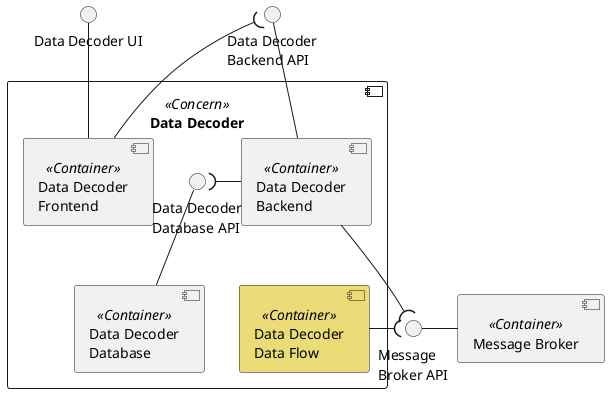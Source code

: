 @startuml data-decoder-context

interface "Data Decoder UI" as FRONT_API
interface "Data Decoder\nBackend API" as BACK_API

component "Data Decoder" <<Concern>> {
    component "Data Decoder\nBackend" <<Container>> as BACK
    component "Data Decoder\nFrontend" <<Container>> as FRONT
    component "Data Decoder\nDatabase" <<Container>> as DB

    interface "Data Decoder\nDatabase API" as DB_API

    DB_API -- DB
    FRONT_API -- FRONT
    BACK_API -- BACK
    DB_API )- BACK
    FRONT --( BACK_API

    component "Data Decoder\nData Flow" <<Container>> as FLOW #ebdc78
}

component "Message Broker" <<Container>> as MB
interface "Message\nBroker API" as MB_API

MB_API - MB

BACK --( MB_API

FLOW -( MB_API

DB -[hidden] FLOW

@enduml
